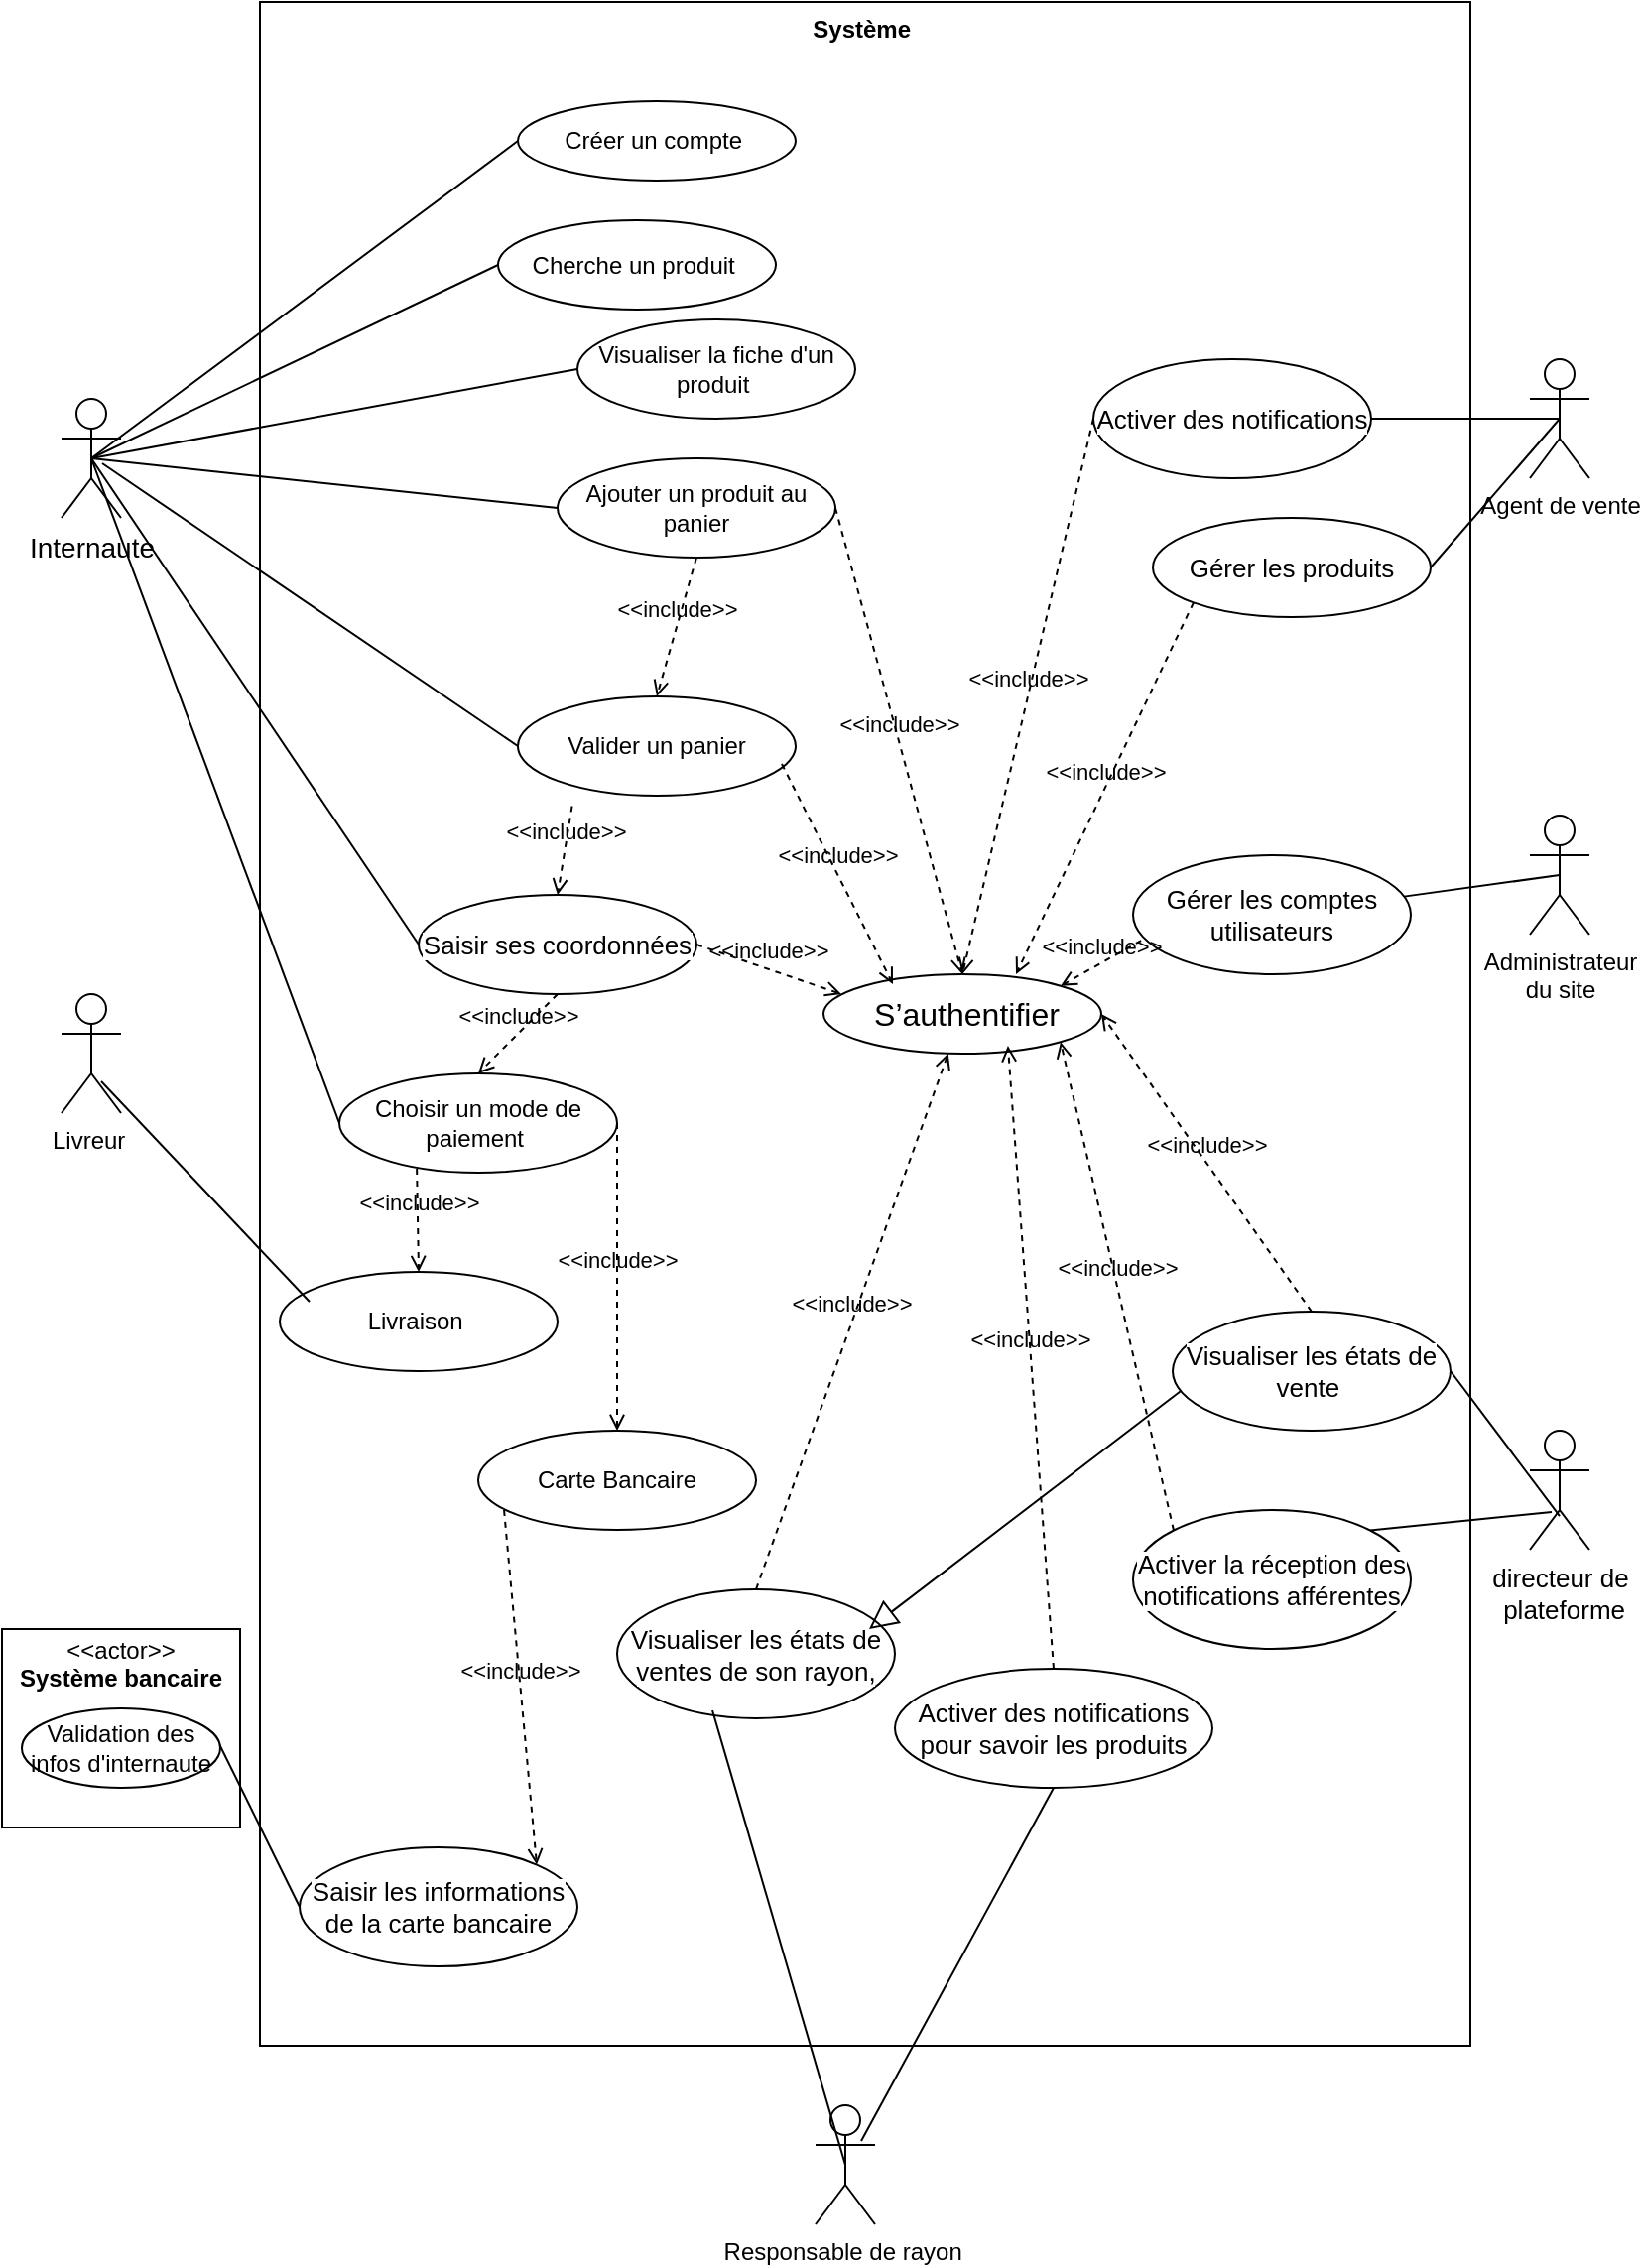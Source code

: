 <mxfile version="14.1.8" type="github">
  <diagram id="Skx42vSPVDdps3SAeeb1" name="Page-1">
    <mxGraphModel dx="1422" dy="762" grid="1" gridSize="10" guides="1" tooltips="1" connect="1" arrows="1" fold="1" page="1" pageScale="1" pageWidth="827" pageHeight="1169" math="0" shadow="0">
      <root>
        <mxCell id="0" />
        <mxCell id="1" parent="0" />
        <mxCell id="J7z8JENhS1iehbA8i5uw-1" value="Système&amp;nbsp;&lt;br&gt;" style="shape=rect;html=1;verticalAlign=top;fontStyle=1;whiteSpace=wrap;align=center;" parent="1" vertex="1">
          <mxGeometry x="130" y="20" width="610" height="1030" as="geometry" />
        </mxCell>
        <mxCell id="J7z8JENhS1iehbA8i5uw-2" value="&lt;span style=&quot;font-family: &amp;#34;nunito sans&amp;#34; , sans-serif ; background-color: rgb(255 , 255 , 255)&quot;&gt;&lt;font style=&quot;font-size: 14px&quot;&gt;Internaute&lt;/font&gt;&lt;/span&gt;" style="shape=umlActor;html=1;verticalLabelPosition=bottom;verticalAlign=top;align=center;" parent="1" vertex="1">
          <mxGeometry x="30" y="220" width="30" height="60" as="geometry" />
        </mxCell>
        <mxCell id="J7z8JENhS1iehbA8i5uw-3" value="&lt;p style=&quot;margin: 0px ; margin-top: 4px ; text-align: center&quot;&gt;&amp;lt;&amp;lt;actor&amp;gt;&amp;gt;&lt;br&gt;&lt;b&gt;Système bancaire&lt;/b&gt;&lt;/p&gt;" style="shape=rect;html=1;overflow=fill;html=1;whiteSpace=wrap;align=center;" parent="1" vertex="1">
          <mxGeometry y="840" width="120" height="100" as="geometry" />
        </mxCell>
        <mxCell id="J7z8JENhS1iehbA8i5uw-5" value="Créer un compte&amp;nbsp;" style="ellipse;whiteSpace=wrap;html=1;" parent="1" vertex="1">
          <mxGeometry x="260" y="70" width="140" height="40" as="geometry" />
        </mxCell>
        <mxCell id="J7z8JENhS1iehbA8i5uw-6" value="Cherche un produit&amp;nbsp;" style="ellipse;whiteSpace=wrap;html=1;" parent="1" vertex="1">
          <mxGeometry x="250" y="130" width="140" height="45" as="geometry" />
        </mxCell>
        <mxCell id="J7z8JENhS1iehbA8i5uw-7" value="Visualiser la fiche d&#39;un produit&amp;nbsp;" style="ellipse;whiteSpace=wrap;html=1;" parent="1" vertex="1">
          <mxGeometry x="290" y="180" width="140" height="50" as="geometry" />
        </mxCell>
        <mxCell id="J7z8JENhS1iehbA8i5uw-8" value="Ajouter un produit au panier" style="ellipse;whiteSpace=wrap;html=1;" parent="1" vertex="1">
          <mxGeometry x="280" y="250" width="140" height="50" as="geometry" />
        </mxCell>
        <mxCell id="J7z8JENhS1iehbA8i5uw-9" value="Valider un panier" style="ellipse;whiteSpace=wrap;html=1;" parent="1" vertex="1">
          <mxGeometry x="260" y="370" width="140" height="50" as="geometry" />
        </mxCell>
        <mxCell id="J7z8JENhS1iehbA8i5uw-10" value="&lt;span style=&quot;font-family: &amp;#34;nunito sans&amp;#34; , sans-serif ; background-color: rgb(255 , 255 , 255)&quot;&gt;&lt;font style=&quot;font-size: 13px&quot;&gt;Saisir ses coordonnées&lt;/font&gt;&lt;/span&gt;" style="ellipse;whiteSpace=wrap;html=1;" parent="1" vertex="1">
          <mxGeometry x="210" y="470" width="140" height="50" as="geometry" />
        </mxCell>
        <mxCell id="J7z8JENhS1iehbA8i5uw-11" value="Choisir un mode de paiement&amp;nbsp;" style="ellipse;whiteSpace=wrap;html=1;" parent="1" vertex="1">
          <mxGeometry x="170" y="560" width="140" height="50" as="geometry" />
        </mxCell>
        <mxCell id="J7z8JENhS1iehbA8i5uw-12" value="" style="edgeStyle=none;html=1;endArrow=none;verticalAlign=bottom;exitX=0.5;exitY=0.5;exitDx=0;exitDy=0;exitPerimeter=0;entryX=0;entryY=0.5;entryDx=0;entryDy=0;" parent="1" source="J7z8JENhS1iehbA8i5uw-2" target="J7z8JENhS1iehbA8i5uw-5" edge="1">
          <mxGeometry width="160" relative="1" as="geometry">
            <mxPoint x="30" y="280" as="sourcePoint" />
            <mxPoint x="210" y="136" as="targetPoint" />
          </mxGeometry>
        </mxCell>
        <mxCell id="J7z8JENhS1iehbA8i5uw-17" value="&lt;span style=&quot;font-family: &amp;#34;nunito sans&amp;#34; , sans-serif ; font-size: 16px ; background-color: rgb(255 , 255 , 255)&quot;&gt;&amp;nbsp;S’authentifier&lt;/span&gt;" style="ellipse;whiteSpace=wrap;html=1;" parent="1" vertex="1">
          <mxGeometry x="414" y="510" width="140" height="40" as="geometry" />
        </mxCell>
        <mxCell id="J7z8JENhS1iehbA8i5uw-18" value="" style="edgeStyle=none;html=1;endArrow=none;verticalAlign=bottom;exitX=0.5;exitY=0.5;exitDx=0;exitDy=0;exitPerimeter=0;entryX=0;entryY=0.5;entryDx=0;entryDy=0;" parent="1" source="J7z8JENhS1iehbA8i5uw-2" target="J7z8JENhS1iehbA8i5uw-6" edge="1">
          <mxGeometry width="160" relative="1" as="geometry">
            <mxPoint x="30" y="280" as="sourcePoint" />
            <mxPoint x="220" y="200" as="targetPoint" />
          </mxGeometry>
        </mxCell>
        <mxCell id="J7z8JENhS1iehbA8i5uw-20" value="" style="edgeStyle=none;html=1;endArrow=none;verticalAlign=bottom;entryX=0;entryY=0.5;entryDx=0;entryDy=0;exitX=0.5;exitY=0.5;exitDx=0;exitDy=0;exitPerimeter=0;" parent="1" source="J7z8JENhS1iehbA8i5uw-2" target="J7z8JENhS1iehbA8i5uw-7" edge="1">
          <mxGeometry width="160" relative="1" as="geometry">
            <mxPoint x="80" y="219" as="sourcePoint" />
            <mxPoint x="240" y="219" as="targetPoint" />
          </mxGeometry>
        </mxCell>
        <mxCell id="J7z8JENhS1iehbA8i5uw-21" value="" style="edgeStyle=none;html=1;endArrow=none;verticalAlign=bottom;exitX=0.683;exitY=0.542;exitDx=0;exitDy=0;exitPerimeter=0;entryX=0;entryY=0.5;entryDx=0;entryDy=0;" parent="1" source="J7z8JENhS1iehbA8i5uw-2" target="J7z8JENhS1iehbA8i5uw-9" edge="1">
          <mxGeometry width="160" relative="1" as="geometry">
            <mxPoint x="60" y="260" as="sourcePoint" />
            <mxPoint x="180" y="361" as="targetPoint" />
          </mxGeometry>
        </mxCell>
        <mxCell id="J7z8JENhS1iehbA8i5uw-22" value="" style="edgeStyle=none;html=1;endArrow=none;verticalAlign=bottom;entryX=0;entryY=0.5;entryDx=0;entryDy=0;exitX=0.5;exitY=0.5;exitDx=0;exitDy=0;exitPerimeter=0;" parent="1" source="J7z8JENhS1iehbA8i5uw-2" target="J7z8JENhS1iehbA8i5uw-10" edge="1">
          <mxGeometry width="160" relative="1" as="geometry">
            <mxPoint x="40" y="280" as="sourcePoint" />
            <mxPoint x="190" y="430" as="targetPoint" />
          </mxGeometry>
        </mxCell>
        <mxCell id="J7z8JENhS1iehbA8i5uw-23" value="" style="edgeStyle=none;html=1;endArrow=none;verticalAlign=bottom;exitX=0.5;exitY=0.5;exitDx=0;exitDy=0;exitPerimeter=0;entryX=0;entryY=0.5;entryDx=0;entryDy=0;" parent="1" source="J7z8JENhS1iehbA8i5uw-2" target="J7z8JENhS1iehbA8i5uw-8" edge="1">
          <mxGeometry width="160" relative="1" as="geometry">
            <mxPoint x="50" y="260" as="sourcePoint" />
            <mxPoint x="190" y="485" as="targetPoint" />
          </mxGeometry>
        </mxCell>
        <mxCell id="J7z8JENhS1iehbA8i5uw-24" value="" style="edgeStyle=none;html=1;endArrow=none;verticalAlign=bottom;entryX=0;entryY=0.5;entryDx=0;entryDy=0;exitX=0.5;exitY=0.5;exitDx=0;exitDy=0;exitPerimeter=0;" parent="1" source="J7z8JENhS1iehbA8i5uw-2" target="J7z8JENhS1iehbA8i5uw-11" edge="1">
          <mxGeometry width="160" relative="1" as="geometry">
            <mxPoint x="40" y="280" as="sourcePoint" />
            <mxPoint x="191" y="560.5" as="targetPoint" />
          </mxGeometry>
        </mxCell>
        <mxCell id="J7z8JENhS1iehbA8i5uw-25" value="Carte Bancaire" style="ellipse;whiteSpace=wrap;html=1;" parent="1" vertex="1">
          <mxGeometry x="240" y="740" width="140" height="50" as="geometry" />
        </mxCell>
        <mxCell id="J7z8JENhS1iehbA8i5uw-27" value="Livraison&amp;nbsp;" style="ellipse;whiteSpace=wrap;html=1;" parent="1" vertex="1">
          <mxGeometry x="140" y="660" width="140" height="50" as="geometry" />
        </mxCell>
        <mxCell id="J7z8JENhS1iehbA8i5uw-28" value="&amp;lt;&amp;lt;include&amp;gt;&amp;gt;" style="edgeStyle=none;html=1;endArrow=open;verticalAlign=bottom;dashed=1;labelBackgroundColor=none;exitX=1;exitY=0.5;exitDx=0;exitDy=0;entryX=0.5;entryY=0;entryDx=0;entryDy=0;" parent="1" source="J7z8JENhS1iehbA8i5uw-11" target="J7z8JENhS1iehbA8i5uw-25" edge="1">
          <mxGeometry width="160" relative="1" as="geometry">
            <mxPoint x="350" y="460" as="sourcePoint" />
            <mxPoint x="510" y="460" as="targetPoint" />
          </mxGeometry>
        </mxCell>
        <mxCell id="J7z8JENhS1iehbA8i5uw-29" value="&amp;lt;&amp;lt;include&amp;gt;&amp;gt;" style="edgeStyle=none;html=1;endArrow=open;verticalAlign=bottom;dashed=1;labelBackgroundColor=none;entryX=0.5;entryY=0;entryDx=0;entryDy=0;exitX=0.279;exitY=0.96;exitDx=0;exitDy=0;exitPerimeter=0;" parent="1" source="J7z8JENhS1iehbA8i5uw-11" target="J7z8JENhS1iehbA8i5uw-27" edge="1">
          <mxGeometry width="160" relative="1" as="geometry">
            <mxPoint x="330" y="550" as="sourcePoint" />
            <mxPoint x="510" y="460" as="targetPoint" />
          </mxGeometry>
        </mxCell>
        <mxCell id="J7z8JENhS1iehbA8i5uw-30" value="&amp;lt;&amp;lt;include&amp;gt;&amp;gt;" style="edgeStyle=none;html=1;endArrow=open;verticalAlign=bottom;dashed=1;labelBackgroundColor=none;exitX=1;exitY=0.5;exitDx=0;exitDy=0;entryX=0.5;entryY=0;entryDx=0;entryDy=0;" parent="1" source="J7z8JENhS1iehbA8i5uw-8" target="J7z8JENhS1iehbA8i5uw-17" edge="1">
          <mxGeometry width="160" relative="1" as="geometry">
            <mxPoint x="350" y="460" as="sourcePoint" />
            <mxPoint x="510" y="460" as="targetPoint" />
          </mxGeometry>
        </mxCell>
        <mxCell id="J7z8JENhS1iehbA8i5uw-31" value="&amp;lt;&amp;lt;include&amp;gt;&amp;gt;" style="edgeStyle=none;html=1;endArrow=open;verticalAlign=bottom;dashed=1;labelBackgroundColor=none;exitX=1;exitY=0.5;exitDx=0;exitDy=0;" parent="1" source="J7z8JENhS1iehbA8i5uw-10" edge="1">
          <mxGeometry width="160" relative="1" as="geometry">
            <mxPoint x="350" y="460" as="sourcePoint" />
            <mxPoint x="423" y="520" as="targetPoint" />
          </mxGeometry>
        </mxCell>
        <mxCell id="J7z8JENhS1iehbA8i5uw-32" value="&amp;lt;&amp;lt;include&amp;gt;&amp;gt;" style="edgeStyle=none;html=1;endArrow=open;verticalAlign=bottom;dashed=1;labelBackgroundColor=none;exitX=0.95;exitY=0.68;exitDx=0;exitDy=0;exitPerimeter=0;entryX=0.25;entryY=0.125;entryDx=0;entryDy=0;entryPerimeter=0;" parent="1" source="J7z8JENhS1iehbA8i5uw-9" target="J7z8JENhS1iehbA8i5uw-17" edge="1">
          <mxGeometry width="160" relative="1" as="geometry">
            <mxPoint x="350" y="460" as="sourcePoint" />
            <mxPoint x="510" y="460" as="targetPoint" />
          </mxGeometry>
        </mxCell>
        <mxCell id="J7z8JENhS1iehbA8i5uw-34" value="&lt;span style=&quot;font-family: &amp;#34;nunito sans&amp;#34; , sans-serif ; background-color: rgb(255 , 255 , 255)&quot;&gt;&lt;font style=&quot;font-size: 13px&quot;&gt;Saisir les informations de la carte bancaire&lt;/font&gt;&lt;/span&gt;" style="ellipse;whiteSpace=wrap;html=1;" parent="1" vertex="1">
          <mxGeometry x="150" y="950" width="140" height="60" as="geometry" />
        </mxCell>
        <mxCell id="J7z8JENhS1iehbA8i5uw-36" value="&amp;lt;&amp;lt;include&amp;gt;&amp;gt;" style="edgeStyle=none;html=1;endArrow=open;verticalAlign=bottom;dashed=1;labelBackgroundColor=none;exitX=0.093;exitY=0.8;exitDx=0;exitDy=0;exitPerimeter=0;entryX=1;entryY=0;entryDx=0;entryDy=0;" parent="1" source="J7z8JENhS1iehbA8i5uw-25" target="J7z8JENhS1iehbA8i5uw-34" edge="1">
          <mxGeometry width="160" relative="1" as="geometry">
            <mxPoint x="340" y="470" as="sourcePoint" />
            <mxPoint x="320" y="710" as="targetPoint" />
          </mxGeometry>
        </mxCell>
        <mxCell id="J7z8JENhS1iehbA8i5uw-37" value="" style="edgeStyle=none;html=1;endArrow=none;verticalAlign=bottom;exitX=0;exitY=0.5;exitDx=0;exitDy=0;entryX=0.986;entryY=0.403;entryDx=0;entryDy=0;entryPerimeter=0;" parent="1" source="J7z8JENhS1iehbA8i5uw-34" target="J7z8JENhS1iehbA8i5uw-75" edge="1">
          <mxGeometry width="160" relative="1" as="geometry">
            <mxPoint x="640" y="340" as="sourcePoint" />
            <mxPoint x="70" y="720" as="targetPoint" />
          </mxGeometry>
        </mxCell>
        <mxCell id="J7z8JENhS1iehbA8i5uw-38" value="Agent de vente" style="shape=umlActor;html=1;verticalLabelPosition=bottom;verticalAlign=top;align=center;" parent="1" vertex="1">
          <mxGeometry x="770" y="200" width="30" height="60" as="geometry" />
        </mxCell>
        <mxCell id="J7z8JENhS1iehbA8i5uw-39" value="&lt;span style=&quot;font-family: &amp;#34;nunito sans&amp;#34; , sans-serif ; background-color: rgb(255 , 255 , 255)&quot;&gt;&lt;font style=&quot;font-size: 13px&quot;&gt;Gérer les produits&lt;/font&gt;&lt;/span&gt;" style="ellipse;whiteSpace=wrap;html=1;" parent="1" vertex="1">
          <mxGeometry x="580" y="280" width="140" height="50" as="geometry" />
        </mxCell>
        <mxCell id="J7z8JENhS1iehbA8i5uw-40" value="&lt;span style=&quot;font-family: &amp;#34;nunito sans&amp;#34; , sans-serif ; background-color: rgb(255 , 255 , 255)&quot;&gt;&lt;font style=&quot;font-size: 13px&quot;&gt;Activer des notifications&lt;/font&gt;&lt;/span&gt;" style="ellipse;whiteSpace=wrap;html=1;" parent="1" vertex="1">
          <mxGeometry x="550" y="200" width="140" height="60" as="geometry" />
        </mxCell>
        <mxCell id="J7z8JENhS1iehbA8i5uw-41" value="" style="edgeStyle=none;html=1;endArrow=none;verticalAlign=bottom;entryX=1;entryY=0.5;entryDx=0;entryDy=0;exitX=0.5;exitY=0.5;exitDx=0;exitDy=0;exitPerimeter=0;" parent="1" source="J7z8JENhS1iehbA8i5uw-38" target="J7z8JENhS1iehbA8i5uw-39" edge="1">
          <mxGeometry width="160" relative="1" as="geometry">
            <mxPoint x="40" y="720" as="sourcePoint" />
            <mxPoint x="200" y="720" as="targetPoint" />
          </mxGeometry>
        </mxCell>
        <mxCell id="J7z8JENhS1iehbA8i5uw-42" value="" style="edgeStyle=none;html=1;endArrow=none;verticalAlign=bottom;entryX=1;entryY=0.5;entryDx=0;entryDy=0;exitX=0.5;exitY=0.5;exitDx=0;exitDy=0;exitPerimeter=0;" parent="1" source="J7z8JENhS1iehbA8i5uw-38" target="J7z8JENhS1iehbA8i5uw-40" edge="1">
          <mxGeometry width="160" relative="1" as="geometry">
            <mxPoint x="850" y="230" as="sourcePoint" />
            <mxPoint x="230" y="760" as="targetPoint" />
          </mxGeometry>
        </mxCell>
        <mxCell id="J7z8JENhS1iehbA8i5uw-43" value="Responsable de rayon&amp;nbsp;" style="shape=umlActor;html=1;verticalLabelPosition=bottom;verticalAlign=top;align=center;" parent="1" vertex="1">
          <mxGeometry x="410" y="1080" width="30" height="60" as="geometry" />
        </mxCell>
        <mxCell id="J7z8JENhS1iehbA8i5uw-45" value="&lt;span style=&quot;font-family: &amp;#34;nunito sans&amp;#34; , sans-serif ; background-color: rgb(255 , 255 , 255)&quot;&gt;&lt;font style=&quot;font-size: 13px&quot;&gt;Visualiser les états de ventes de son rayon,&lt;/font&gt;&lt;/span&gt;" style="ellipse;whiteSpace=wrap;html=1;" parent="1" vertex="1">
          <mxGeometry x="310" y="820" width="140" height="65" as="geometry" />
        </mxCell>
        <mxCell id="J7z8JENhS1iehbA8i5uw-46" value="&lt;span style=&quot;font-family: &amp;#34;nunito sans&amp;#34; , sans-serif ; background-color: rgb(255 , 255 , 255)&quot;&gt;&lt;font style=&quot;font-size: 13px&quot;&gt;Activer des notifications pour savoir les produits&lt;/font&gt;&lt;/span&gt;" style="ellipse;whiteSpace=wrap;html=1;" parent="1" vertex="1">
          <mxGeometry x="450" y="860" width="160" height="60" as="geometry" />
        </mxCell>
        <mxCell id="J7z8JENhS1iehbA8i5uw-47" value="&lt;span style=&quot;font-family: &amp;#34;nunito sans&amp;#34; , sans-serif ; background-color: rgb(255 , 255 , 255)&quot;&gt;&lt;font style=&quot;font-size: 13px&quot;&gt;directeur de&lt;br&gt;&amp;nbsp;plateforme&lt;/font&gt;&lt;/span&gt;" style="shape=umlActor;html=1;verticalLabelPosition=bottom;verticalAlign=top;align=center;" parent="1" vertex="1">
          <mxGeometry x="770" y="740" width="30" height="60" as="geometry" />
        </mxCell>
        <mxCell id="J7z8JENhS1iehbA8i5uw-48" value="&lt;span style=&quot;font-family: &amp;#34;nunito sans&amp;#34; , sans-serif ; background-color: rgb(255 , 255 , 255)&quot;&gt;&lt;font style=&quot;font-size: 13px&quot;&gt;Visualiser les états de vente&amp;nbsp;&lt;/font&gt;&lt;/span&gt;" style="ellipse;whiteSpace=wrap;html=1;" parent="1" vertex="1">
          <mxGeometry x="590" y="680" width="140" height="60" as="geometry" />
        </mxCell>
        <mxCell id="J7z8JENhS1iehbA8i5uw-49" value="" style="edgeStyle=none;html=1;endArrow=none;verticalAlign=bottom;exitX=1;exitY=0.5;exitDx=0;exitDy=0;entryX=0.5;entryY=0.717;entryDx=0;entryDy=0;entryPerimeter=0;" parent="1" source="J7z8JENhS1iehbA8i5uw-48" target="J7z8JENhS1iehbA8i5uw-47" edge="1">
          <mxGeometry width="160" relative="1" as="geometry">
            <mxPoint x="720" y="470" as="sourcePoint" />
            <mxPoint x="880" y="470" as="targetPoint" />
          </mxGeometry>
        </mxCell>
        <mxCell id="J7z8JENhS1iehbA8i5uw-51" value="" style="edgeStyle=none;html=1;endArrow=none;verticalAlign=bottom;exitX=0.5;exitY=0.5;exitDx=0;exitDy=0;exitPerimeter=0;entryX=0.343;entryY=0.938;entryDx=0;entryDy=0;entryPerimeter=0;" parent="1" source="J7z8JENhS1iehbA8i5uw-43" target="J7z8JENhS1iehbA8i5uw-45" edge="1">
          <mxGeometry width="160" relative="1" as="geometry">
            <mxPoint x="50" y="900" as="sourcePoint" />
            <mxPoint x="550" y="890" as="targetPoint" />
          </mxGeometry>
        </mxCell>
        <mxCell id="J7z8JENhS1iehbA8i5uw-53" value="" style="edgeStyle=none;html=1;endArrow=block;endFill=0;endSize=12;verticalAlign=bottom;entryX=0.907;entryY=0.308;entryDx=0;entryDy=0;entryPerimeter=0;exitX=0.029;exitY=0.667;exitDx=0;exitDy=0;exitPerimeter=0;" parent="1" source="J7z8JENhS1iehbA8i5uw-48" target="J7z8JENhS1iehbA8i5uw-45" edge="1">
          <mxGeometry width="160" relative="1" as="geometry">
            <mxPoint x="370" y="730" as="sourcePoint" />
            <mxPoint x="530" y="730" as="targetPoint" />
          </mxGeometry>
        </mxCell>
        <mxCell id="J7z8JENhS1iehbA8i5uw-55" value="&lt;span style=&quot;font-family: &amp;#34;nunito sans&amp;#34; , sans-serif ; background-color: rgb(255 , 255 , 255)&quot;&gt;&lt;font style=&quot;font-size: 13px&quot;&gt;Activer la réception des notifications afférentes&lt;/font&gt;&lt;/span&gt;" style="ellipse;whiteSpace=wrap;html=1;" parent="1" vertex="1">
          <mxGeometry x="570" y="780" width="140" height="70" as="geometry" />
        </mxCell>
        <mxCell id="J7z8JENhS1iehbA8i5uw-56" value="" style="edgeStyle=none;html=1;endArrow=none;verticalAlign=bottom;entryX=0.367;entryY=0.683;entryDx=0;entryDy=0;entryPerimeter=0;exitX=1;exitY=0;exitDx=0;exitDy=0;" parent="1" source="J7z8JENhS1iehbA8i5uw-55" target="J7z8JENhS1iehbA8i5uw-47" edge="1">
          <mxGeometry width="160" relative="1" as="geometry">
            <mxPoint x="620" y="750" as="sourcePoint" />
            <mxPoint x="780" y="750" as="targetPoint" />
          </mxGeometry>
        </mxCell>
        <mxCell id="J7z8JENhS1iehbA8i5uw-58" value="Administrateur &lt;br&gt;du site" style="shape=umlActor;html=1;verticalLabelPosition=bottom;verticalAlign=top;align=center;" parent="1" vertex="1">
          <mxGeometry x="770" y="430" width="30" height="60" as="geometry" />
        </mxCell>
        <mxCell id="J7z8JENhS1iehbA8i5uw-59" value="Livreur&amp;nbsp;" style="shape=umlActor;html=1;verticalLabelPosition=bottom;verticalAlign=top;align=center;" parent="1" vertex="1">
          <mxGeometry x="30" y="520" width="30" height="60" as="geometry" />
        </mxCell>
        <mxCell id="J7z8JENhS1iehbA8i5uw-60" value="" style="edgeStyle=none;html=1;endArrow=none;verticalAlign=bottom;entryX=0.667;entryY=0.733;entryDx=0;entryDy=0;entryPerimeter=0;exitX=0.107;exitY=0.3;exitDx=0;exitDy=0;exitPerimeter=0;" parent="1" source="J7z8JENhS1iehbA8i5uw-27" target="J7z8JENhS1iehbA8i5uw-59" edge="1">
          <mxGeometry width="160" relative="1" as="geometry">
            <mxPoint x="170" y="630" as="sourcePoint" />
            <mxPoint x="680" y="550" as="targetPoint" />
          </mxGeometry>
        </mxCell>
        <mxCell id="J7z8JENhS1iehbA8i5uw-61" value="&lt;span style=&quot;font-family: &amp;#34;nunito sans&amp;#34; , sans-serif ; font-size: 13px ; background-color: rgb(255 , 255 , 255)&quot;&gt;Gérer les comptes utilisateurs&lt;/span&gt;" style="ellipse;whiteSpace=wrap;html=1;" parent="1" vertex="1">
          <mxGeometry x="570" y="450" width="140" height="60" as="geometry" />
        </mxCell>
        <mxCell id="J7z8JENhS1iehbA8i5uw-62" value="" style="edgeStyle=none;html=1;endArrow=none;verticalAlign=bottom;entryX=0.5;entryY=0.5;entryDx=0;entryDy=0;entryPerimeter=0;" parent="1" source="J7z8JENhS1iehbA8i5uw-61" target="J7z8JENhS1iehbA8i5uw-58" edge="1">
          <mxGeometry width="160" relative="1" as="geometry">
            <mxPoint x="680" y="949.5" as="sourcePoint" />
            <mxPoint x="840" y="949.5" as="targetPoint" />
          </mxGeometry>
        </mxCell>
        <mxCell id="J7z8JENhS1iehbA8i5uw-67" value="" style="edgeStyle=none;html=1;endArrow=none;verticalAlign=bottom;entryX=0.5;entryY=1;entryDx=0;entryDy=0;exitX=0.767;exitY=0.3;exitDx=0;exitDy=0;exitPerimeter=0;" parent="1" source="J7z8JENhS1iehbA8i5uw-43" target="J7z8JENhS1iehbA8i5uw-46" edge="1">
          <mxGeometry width="160" relative="1" as="geometry">
            <mxPoint x="335" y="930" as="sourcePoint" />
            <mxPoint x="495" y="930" as="targetPoint" />
          </mxGeometry>
        </mxCell>
        <mxCell id="J7z8JENhS1iehbA8i5uw-68" value="&amp;lt;&amp;lt;include&amp;gt;&amp;gt;" style="edgeStyle=none;html=1;endArrow=open;verticalAlign=bottom;dashed=1;labelBackgroundColor=none;exitX=0.5;exitY=0;exitDx=0;exitDy=0;" parent="1" source="J7z8JENhS1iehbA8i5uw-45" target="J7z8JENhS1iehbA8i5uw-17" edge="1">
          <mxGeometry width="160" relative="1" as="geometry">
            <mxPoint x="350" y="630" as="sourcePoint" />
            <mxPoint x="510" y="630" as="targetPoint" />
          </mxGeometry>
        </mxCell>
        <mxCell id="J7z8JENhS1iehbA8i5uw-69" value="&amp;lt;&amp;lt;include&amp;gt;&amp;gt;" style="edgeStyle=none;html=1;endArrow=open;verticalAlign=bottom;dashed=1;labelBackgroundColor=none;exitX=0.5;exitY=0;exitDx=0;exitDy=0;entryX=0.664;entryY=0.9;entryDx=0;entryDy=0;entryPerimeter=0;" parent="1" source="J7z8JENhS1iehbA8i5uw-46" target="J7z8JENhS1iehbA8i5uw-17" edge="1">
          <mxGeometry width="160" relative="1" as="geometry">
            <mxPoint x="480" y="600" as="sourcePoint" />
            <mxPoint x="640" y="600" as="targetPoint" />
          </mxGeometry>
        </mxCell>
        <mxCell id="J7z8JENhS1iehbA8i5uw-70" value="&amp;lt;&amp;lt;include&amp;gt;&amp;gt;" style="edgeStyle=none;html=1;endArrow=open;verticalAlign=bottom;dashed=1;labelBackgroundColor=none;exitX=0.5;exitY=0;exitDx=0;exitDy=0;entryX=1;entryY=0.5;entryDx=0;entryDy=0;" parent="1" source="J7z8JENhS1iehbA8i5uw-48" target="J7z8JENhS1iehbA8i5uw-17" edge="1">
          <mxGeometry width="160" relative="1" as="geometry">
            <mxPoint x="530" y="610" as="sourcePoint" />
            <mxPoint x="690" y="610" as="targetPoint" />
          </mxGeometry>
        </mxCell>
        <mxCell id="J7z8JENhS1iehbA8i5uw-71" value="&amp;lt;&amp;lt;include&amp;gt;&amp;gt;" style="edgeStyle=none;html=1;endArrow=open;verticalAlign=bottom;dashed=1;labelBackgroundColor=none;entryX=1;entryY=1;entryDx=0;entryDy=0;exitX=0;exitY=0;exitDx=0;exitDy=0;" parent="1" source="J7z8JENhS1iehbA8i5uw-55" target="J7z8JENhS1iehbA8i5uw-17" edge="1">
          <mxGeometry width="160" relative="1" as="geometry">
            <mxPoint x="380" y="600" as="sourcePoint" />
            <mxPoint x="540" y="600" as="targetPoint" />
          </mxGeometry>
        </mxCell>
        <mxCell id="J7z8JENhS1iehbA8i5uw-72" value="&amp;lt;&amp;lt;include&amp;gt;&amp;gt;" style="edgeStyle=none;html=1;endArrow=open;verticalAlign=bottom;dashed=1;labelBackgroundColor=none;exitX=0;exitY=0.5;exitDx=0;exitDy=0;entryX=0.5;entryY=0;entryDx=0;entryDy=0;" parent="1" source="J7z8JENhS1iehbA8i5uw-40" target="J7z8JENhS1iehbA8i5uw-17" edge="1">
          <mxGeometry width="160" relative="1" as="geometry">
            <mxPoint x="470" y="394" as="sourcePoint" />
            <mxPoint x="630" y="394" as="targetPoint" />
          </mxGeometry>
        </mxCell>
        <mxCell id="J7z8JENhS1iehbA8i5uw-73" value="&amp;lt;&amp;lt;include&amp;gt;&amp;gt;" style="edgeStyle=none;html=1;endArrow=open;verticalAlign=bottom;dashed=1;labelBackgroundColor=none;exitX=0;exitY=1;exitDx=0;exitDy=0;entryX=0.693;entryY=0;entryDx=0;entryDy=0;entryPerimeter=0;" parent="1" source="J7z8JENhS1iehbA8i5uw-39" target="J7z8JENhS1iehbA8i5uw-17" edge="1">
          <mxGeometry width="160" relative="1" as="geometry">
            <mxPoint x="530" y="400" as="sourcePoint" />
            <mxPoint x="690" y="400" as="targetPoint" />
          </mxGeometry>
        </mxCell>
        <mxCell id="J7z8JENhS1iehbA8i5uw-74" value="&amp;lt;&amp;lt;include&amp;gt;&amp;gt;" style="edgeStyle=none;html=1;endArrow=open;verticalAlign=bottom;dashed=1;labelBackgroundColor=none;exitX=0.029;exitY=0.717;exitDx=0;exitDy=0;exitPerimeter=0;entryX=1;entryY=0;entryDx=0;entryDy=0;" parent="1" source="J7z8JENhS1iehbA8i5uw-61" target="J7z8JENhS1iehbA8i5uw-17" edge="1">
          <mxGeometry width="160" relative="1" as="geometry">
            <mxPoint x="500" y="520" as="sourcePoint" />
            <mxPoint x="660" y="520" as="targetPoint" />
          </mxGeometry>
        </mxCell>
        <mxCell id="J7z8JENhS1iehbA8i5uw-75" value="Validation des infos d&#39;internaute" style="ellipse;whiteSpace=wrap;html=1;" parent="1" vertex="1">
          <mxGeometry x="10" y="880" width="100" height="40" as="geometry" />
        </mxCell>
        <mxCell id="tqUa47hQ0e9u340nW3aU-1" value="&amp;lt;&amp;lt;include&amp;gt;&amp;gt;" style="edgeStyle=none;html=1;endArrow=open;verticalAlign=bottom;dashed=1;labelBackgroundColor=none;exitX=0.5;exitY=1;exitDx=0;exitDy=0;entryX=0.5;entryY=0;entryDx=0;entryDy=0;" parent="1" source="J7z8JENhS1iehbA8i5uw-8" target="J7z8JENhS1iehbA8i5uw-9" edge="1">
          <mxGeometry width="160" relative="1" as="geometry">
            <mxPoint x="190" y="360" as="sourcePoint" />
            <mxPoint x="350" y="360" as="targetPoint" />
          </mxGeometry>
        </mxCell>
        <mxCell id="tqUa47hQ0e9u340nW3aU-2" value="&amp;lt;&amp;lt;include&amp;gt;&amp;gt;" style="edgeStyle=none;html=1;endArrow=open;verticalAlign=bottom;dashed=1;labelBackgroundColor=none;exitX=0.195;exitY=1.105;exitDx=0;exitDy=0;entryX=0.5;entryY=0;entryDx=0;entryDy=0;exitPerimeter=0;" parent="1" source="J7z8JENhS1iehbA8i5uw-9" target="J7z8JENhS1iehbA8i5uw-10" edge="1">
          <mxGeometry width="160" relative="1" as="geometry">
            <mxPoint x="270" y="460" as="sourcePoint" />
            <mxPoint x="430" y="460" as="targetPoint" />
          </mxGeometry>
        </mxCell>
        <mxCell id="tqUa47hQ0e9u340nW3aU-4" value="&amp;lt;&amp;lt;include&amp;gt;&amp;gt;" style="edgeStyle=none;html=1;endArrow=open;verticalAlign=bottom;dashed=1;labelBackgroundColor=none;exitX=0.5;exitY=1;exitDx=0;exitDy=0;entryX=0.5;entryY=0;entryDx=0;entryDy=0;" parent="1" source="J7z8JENhS1iehbA8i5uw-10" target="J7z8JENhS1iehbA8i5uw-11" edge="1">
          <mxGeometry width="160" relative="1" as="geometry">
            <mxPoint x="300" y="640" as="sourcePoint" />
            <mxPoint x="460" y="640" as="targetPoint" />
          </mxGeometry>
        </mxCell>
      </root>
    </mxGraphModel>
  </diagram>
</mxfile>

